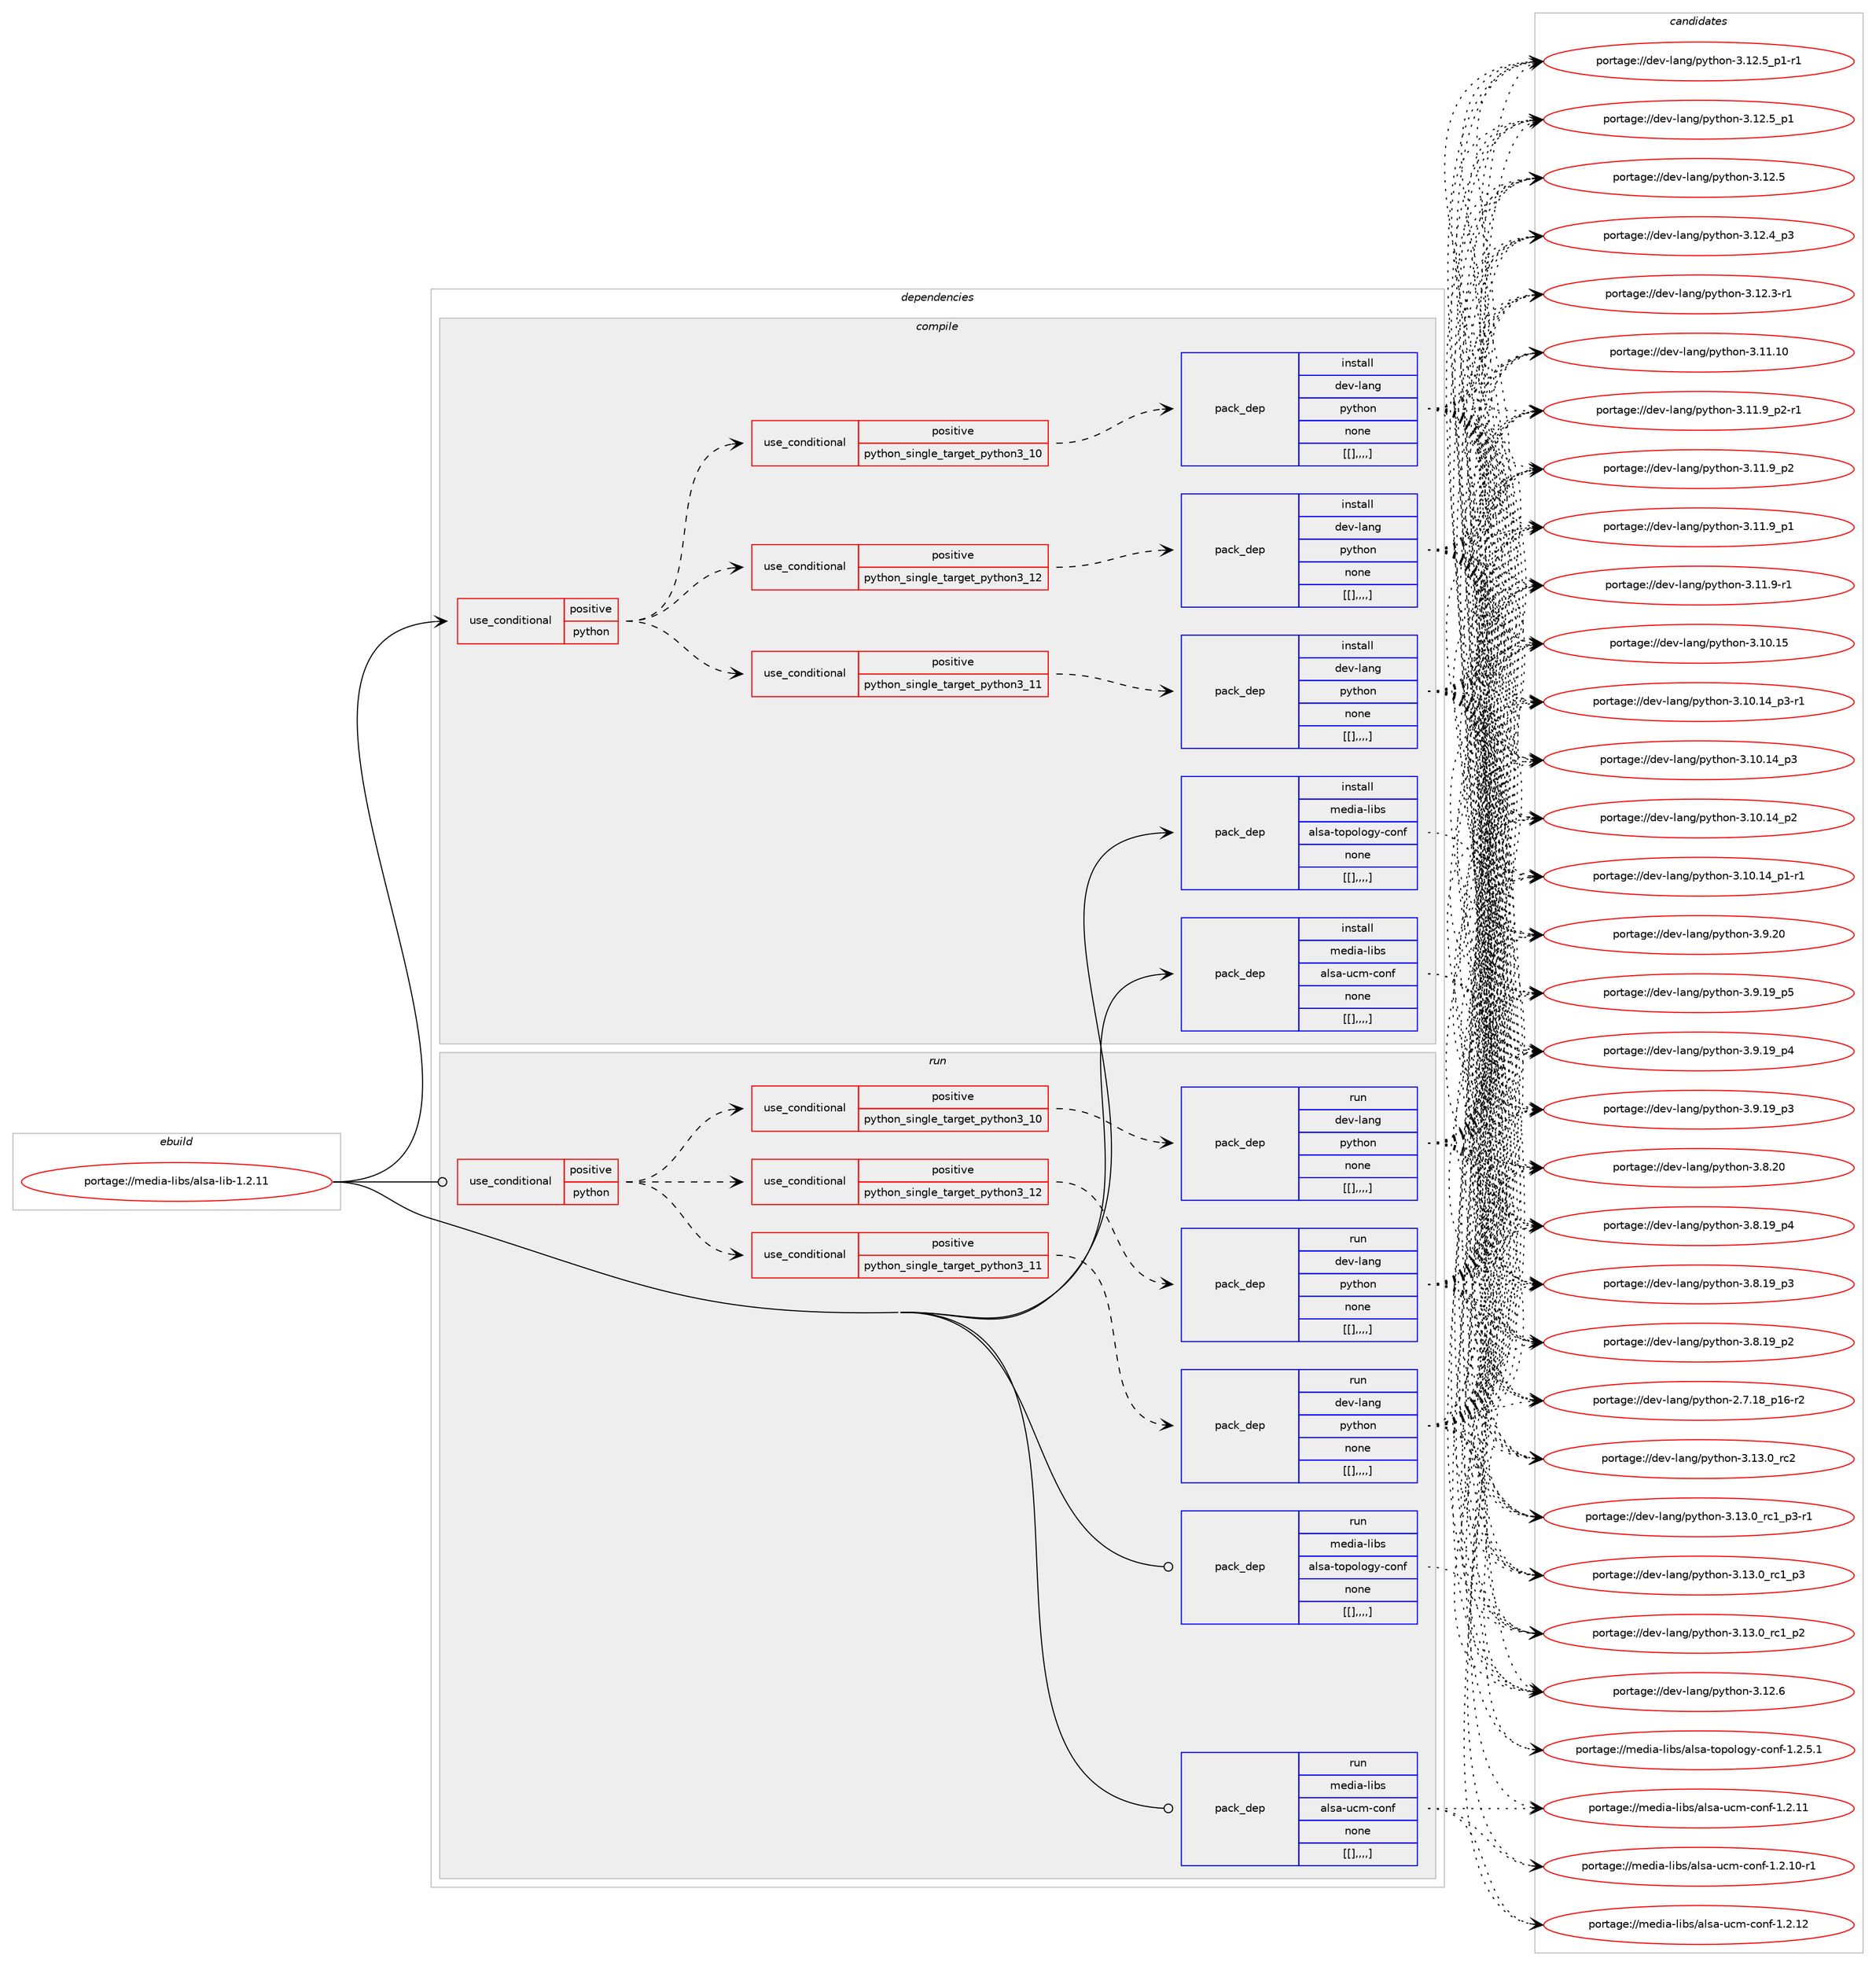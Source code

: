 digraph prolog {

# *************
# Graph options
# *************

newrank=true;
concentrate=true;
compound=true;
graph [rankdir=LR,fontname=Helvetica,fontsize=10,ranksep=1.5];#, ranksep=2.5, nodesep=0.2];
edge  [arrowhead=vee];
node  [fontname=Helvetica,fontsize=10];

# **********
# The ebuild
# **********

subgraph cluster_leftcol {
color=gray;
label=<<i>ebuild</i>>;
id [label="portage://media-libs/alsa-lib-1.2.11", color=red, width=4, href="../media-libs/alsa-lib-1.2.11.svg"];
}

# ****************
# The dependencies
# ****************

subgraph cluster_midcol {
color=gray;
label=<<i>dependencies</i>>;
subgraph cluster_compile {
fillcolor="#eeeeee";
style=filled;
label=<<i>compile</i>>;
subgraph cond77600 {
dependency311317 [label=<<TABLE BORDER="0" CELLBORDER="1" CELLSPACING="0" CELLPADDING="4"><TR><TD ROWSPAN="3" CELLPADDING="10">use_conditional</TD></TR><TR><TD>positive</TD></TR><TR><TD>python</TD></TR></TABLE>>, shape=none, color=red];
subgraph cond77601 {
dependency311318 [label=<<TABLE BORDER="0" CELLBORDER="1" CELLSPACING="0" CELLPADDING="4"><TR><TD ROWSPAN="3" CELLPADDING="10">use_conditional</TD></TR><TR><TD>positive</TD></TR><TR><TD>python_single_target_python3_10</TD></TR></TABLE>>, shape=none, color=red];
subgraph pack231194 {
dependency311319 [label=<<TABLE BORDER="0" CELLBORDER="1" CELLSPACING="0" CELLPADDING="4" WIDTH="220"><TR><TD ROWSPAN="6" CELLPADDING="30">pack_dep</TD></TR><TR><TD WIDTH="110">install</TD></TR><TR><TD>dev-lang</TD></TR><TR><TD>python</TD></TR><TR><TD>none</TD></TR><TR><TD>[[],,,,]</TD></TR></TABLE>>, shape=none, color=blue];
}
dependency311318:e -> dependency311319:w [weight=20,style="dashed",arrowhead="vee"];
}
dependency311317:e -> dependency311318:w [weight=20,style="dashed",arrowhead="vee"];
subgraph cond77602 {
dependency311320 [label=<<TABLE BORDER="0" CELLBORDER="1" CELLSPACING="0" CELLPADDING="4"><TR><TD ROWSPAN="3" CELLPADDING="10">use_conditional</TD></TR><TR><TD>positive</TD></TR><TR><TD>python_single_target_python3_11</TD></TR></TABLE>>, shape=none, color=red];
subgraph pack231195 {
dependency311321 [label=<<TABLE BORDER="0" CELLBORDER="1" CELLSPACING="0" CELLPADDING="4" WIDTH="220"><TR><TD ROWSPAN="6" CELLPADDING="30">pack_dep</TD></TR><TR><TD WIDTH="110">install</TD></TR><TR><TD>dev-lang</TD></TR><TR><TD>python</TD></TR><TR><TD>none</TD></TR><TR><TD>[[],,,,]</TD></TR></TABLE>>, shape=none, color=blue];
}
dependency311320:e -> dependency311321:w [weight=20,style="dashed",arrowhead="vee"];
}
dependency311317:e -> dependency311320:w [weight=20,style="dashed",arrowhead="vee"];
subgraph cond77603 {
dependency311322 [label=<<TABLE BORDER="0" CELLBORDER="1" CELLSPACING="0" CELLPADDING="4"><TR><TD ROWSPAN="3" CELLPADDING="10">use_conditional</TD></TR><TR><TD>positive</TD></TR><TR><TD>python_single_target_python3_12</TD></TR></TABLE>>, shape=none, color=red];
subgraph pack231196 {
dependency311323 [label=<<TABLE BORDER="0" CELLBORDER="1" CELLSPACING="0" CELLPADDING="4" WIDTH="220"><TR><TD ROWSPAN="6" CELLPADDING="30">pack_dep</TD></TR><TR><TD WIDTH="110">install</TD></TR><TR><TD>dev-lang</TD></TR><TR><TD>python</TD></TR><TR><TD>none</TD></TR><TR><TD>[[],,,,]</TD></TR></TABLE>>, shape=none, color=blue];
}
dependency311322:e -> dependency311323:w [weight=20,style="dashed",arrowhead="vee"];
}
dependency311317:e -> dependency311322:w [weight=20,style="dashed",arrowhead="vee"];
}
id:e -> dependency311317:w [weight=20,style="solid",arrowhead="vee"];
subgraph pack231197 {
dependency311324 [label=<<TABLE BORDER="0" CELLBORDER="1" CELLSPACING="0" CELLPADDING="4" WIDTH="220"><TR><TD ROWSPAN="6" CELLPADDING="30">pack_dep</TD></TR><TR><TD WIDTH="110">install</TD></TR><TR><TD>media-libs</TD></TR><TR><TD>alsa-topology-conf</TD></TR><TR><TD>none</TD></TR><TR><TD>[[],,,,]</TD></TR></TABLE>>, shape=none, color=blue];
}
id:e -> dependency311324:w [weight=20,style="solid",arrowhead="vee"];
subgraph pack231198 {
dependency311325 [label=<<TABLE BORDER="0" CELLBORDER="1" CELLSPACING="0" CELLPADDING="4" WIDTH="220"><TR><TD ROWSPAN="6" CELLPADDING="30">pack_dep</TD></TR><TR><TD WIDTH="110">install</TD></TR><TR><TD>media-libs</TD></TR><TR><TD>alsa-ucm-conf</TD></TR><TR><TD>none</TD></TR><TR><TD>[[],,,,]</TD></TR></TABLE>>, shape=none, color=blue];
}
id:e -> dependency311325:w [weight=20,style="solid",arrowhead="vee"];
}
subgraph cluster_compileandrun {
fillcolor="#eeeeee";
style=filled;
label=<<i>compile and run</i>>;
}
subgraph cluster_run {
fillcolor="#eeeeee";
style=filled;
label=<<i>run</i>>;
subgraph cond77604 {
dependency311326 [label=<<TABLE BORDER="0" CELLBORDER="1" CELLSPACING="0" CELLPADDING="4"><TR><TD ROWSPAN="3" CELLPADDING="10">use_conditional</TD></TR><TR><TD>positive</TD></TR><TR><TD>python</TD></TR></TABLE>>, shape=none, color=red];
subgraph cond77605 {
dependency311327 [label=<<TABLE BORDER="0" CELLBORDER="1" CELLSPACING="0" CELLPADDING="4"><TR><TD ROWSPAN="3" CELLPADDING="10">use_conditional</TD></TR><TR><TD>positive</TD></TR><TR><TD>python_single_target_python3_10</TD></TR></TABLE>>, shape=none, color=red];
subgraph pack231199 {
dependency311328 [label=<<TABLE BORDER="0" CELLBORDER="1" CELLSPACING="0" CELLPADDING="4" WIDTH="220"><TR><TD ROWSPAN="6" CELLPADDING="30">pack_dep</TD></TR><TR><TD WIDTH="110">run</TD></TR><TR><TD>dev-lang</TD></TR><TR><TD>python</TD></TR><TR><TD>none</TD></TR><TR><TD>[[],,,,]</TD></TR></TABLE>>, shape=none, color=blue];
}
dependency311327:e -> dependency311328:w [weight=20,style="dashed",arrowhead="vee"];
}
dependency311326:e -> dependency311327:w [weight=20,style="dashed",arrowhead="vee"];
subgraph cond77606 {
dependency311329 [label=<<TABLE BORDER="0" CELLBORDER="1" CELLSPACING="0" CELLPADDING="4"><TR><TD ROWSPAN="3" CELLPADDING="10">use_conditional</TD></TR><TR><TD>positive</TD></TR><TR><TD>python_single_target_python3_11</TD></TR></TABLE>>, shape=none, color=red];
subgraph pack231200 {
dependency311330 [label=<<TABLE BORDER="0" CELLBORDER="1" CELLSPACING="0" CELLPADDING="4" WIDTH="220"><TR><TD ROWSPAN="6" CELLPADDING="30">pack_dep</TD></TR><TR><TD WIDTH="110">run</TD></TR><TR><TD>dev-lang</TD></TR><TR><TD>python</TD></TR><TR><TD>none</TD></TR><TR><TD>[[],,,,]</TD></TR></TABLE>>, shape=none, color=blue];
}
dependency311329:e -> dependency311330:w [weight=20,style="dashed",arrowhead="vee"];
}
dependency311326:e -> dependency311329:w [weight=20,style="dashed",arrowhead="vee"];
subgraph cond77607 {
dependency311331 [label=<<TABLE BORDER="0" CELLBORDER="1" CELLSPACING="0" CELLPADDING="4"><TR><TD ROWSPAN="3" CELLPADDING="10">use_conditional</TD></TR><TR><TD>positive</TD></TR><TR><TD>python_single_target_python3_12</TD></TR></TABLE>>, shape=none, color=red];
subgraph pack231201 {
dependency311332 [label=<<TABLE BORDER="0" CELLBORDER="1" CELLSPACING="0" CELLPADDING="4" WIDTH="220"><TR><TD ROWSPAN="6" CELLPADDING="30">pack_dep</TD></TR><TR><TD WIDTH="110">run</TD></TR><TR><TD>dev-lang</TD></TR><TR><TD>python</TD></TR><TR><TD>none</TD></TR><TR><TD>[[],,,,]</TD></TR></TABLE>>, shape=none, color=blue];
}
dependency311331:e -> dependency311332:w [weight=20,style="dashed",arrowhead="vee"];
}
dependency311326:e -> dependency311331:w [weight=20,style="dashed",arrowhead="vee"];
}
id:e -> dependency311326:w [weight=20,style="solid",arrowhead="odot"];
subgraph pack231202 {
dependency311333 [label=<<TABLE BORDER="0" CELLBORDER="1" CELLSPACING="0" CELLPADDING="4" WIDTH="220"><TR><TD ROWSPAN="6" CELLPADDING="30">pack_dep</TD></TR><TR><TD WIDTH="110">run</TD></TR><TR><TD>media-libs</TD></TR><TR><TD>alsa-topology-conf</TD></TR><TR><TD>none</TD></TR><TR><TD>[[],,,,]</TD></TR></TABLE>>, shape=none, color=blue];
}
id:e -> dependency311333:w [weight=20,style="solid",arrowhead="odot"];
subgraph pack231203 {
dependency311334 [label=<<TABLE BORDER="0" CELLBORDER="1" CELLSPACING="0" CELLPADDING="4" WIDTH="220"><TR><TD ROWSPAN="6" CELLPADDING="30">pack_dep</TD></TR><TR><TD WIDTH="110">run</TD></TR><TR><TD>media-libs</TD></TR><TR><TD>alsa-ucm-conf</TD></TR><TR><TD>none</TD></TR><TR><TD>[[],,,,]</TD></TR></TABLE>>, shape=none, color=blue];
}
id:e -> dependency311334:w [weight=20,style="solid",arrowhead="odot"];
}
}

# **************
# The candidates
# **************

subgraph cluster_choices {
rank=same;
color=gray;
label=<<i>candidates</i>>;

subgraph choice231194 {
color=black;
nodesep=1;
choice10010111845108971101034711212111610411111045514649514648951149950 [label="portage://dev-lang/python-3.13.0_rc2", color=red, width=4,href="../dev-lang/python-3.13.0_rc2.svg"];
choice1001011184510897110103471121211161041111104551464951464895114994995112514511449 [label="portage://dev-lang/python-3.13.0_rc1_p3-r1", color=red, width=4,href="../dev-lang/python-3.13.0_rc1_p3-r1.svg"];
choice100101118451089711010347112121116104111110455146495146489511499499511251 [label="portage://dev-lang/python-3.13.0_rc1_p3", color=red, width=4,href="../dev-lang/python-3.13.0_rc1_p3.svg"];
choice100101118451089711010347112121116104111110455146495146489511499499511250 [label="portage://dev-lang/python-3.13.0_rc1_p2", color=red, width=4,href="../dev-lang/python-3.13.0_rc1_p2.svg"];
choice10010111845108971101034711212111610411111045514649504654 [label="portage://dev-lang/python-3.12.6", color=red, width=4,href="../dev-lang/python-3.12.6.svg"];
choice1001011184510897110103471121211161041111104551464950465395112494511449 [label="portage://dev-lang/python-3.12.5_p1-r1", color=red, width=4,href="../dev-lang/python-3.12.5_p1-r1.svg"];
choice100101118451089711010347112121116104111110455146495046539511249 [label="portage://dev-lang/python-3.12.5_p1", color=red, width=4,href="../dev-lang/python-3.12.5_p1.svg"];
choice10010111845108971101034711212111610411111045514649504653 [label="portage://dev-lang/python-3.12.5", color=red, width=4,href="../dev-lang/python-3.12.5.svg"];
choice100101118451089711010347112121116104111110455146495046529511251 [label="portage://dev-lang/python-3.12.4_p3", color=red, width=4,href="../dev-lang/python-3.12.4_p3.svg"];
choice100101118451089711010347112121116104111110455146495046514511449 [label="portage://dev-lang/python-3.12.3-r1", color=red, width=4,href="../dev-lang/python-3.12.3-r1.svg"];
choice1001011184510897110103471121211161041111104551464949464948 [label="portage://dev-lang/python-3.11.10", color=red, width=4,href="../dev-lang/python-3.11.10.svg"];
choice1001011184510897110103471121211161041111104551464949465795112504511449 [label="portage://dev-lang/python-3.11.9_p2-r1", color=red, width=4,href="../dev-lang/python-3.11.9_p2-r1.svg"];
choice100101118451089711010347112121116104111110455146494946579511250 [label="portage://dev-lang/python-3.11.9_p2", color=red, width=4,href="../dev-lang/python-3.11.9_p2.svg"];
choice100101118451089711010347112121116104111110455146494946579511249 [label="portage://dev-lang/python-3.11.9_p1", color=red, width=4,href="../dev-lang/python-3.11.9_p1.svg"];
choice100101118451089711010347112121116104111110455146494946574511449 [label="portage://dev-lang/python-3.11.9-r1", color=red, width=4,href="../dev-lang/python-3.11.9-r1.svg"];
choice1001011184510897110103471121211161041111104551464948464953 [label="portage://dev-lang/python-3.10.15", color=red, width=4,href="../dev-lang/python-3.10.15.svg"];
choice100101118451089711010347112121116104111110455146494846495295112514511449 [label="portage://dev-lang/python-3.10.14_p3-r1", color=red, width=4,href="../dev-lang/python-3.10.14_p3-r1.svg"];
choice10010111845108971101034711212111610411111045514649484649529511251 [label="portage://dev-lang/python-3.10.14_p3", color=red, width=4,href="../dev-lang/python-3.10.14_p3.svg"];
choice10010111845108971101034711212111610411111045514649484649529511250 [label="portage://dev-lang/python-3.10.14_p2", color=red, width=4,href="../dev-lang/python-3.10.14_p2.svg"];
choice100101118451089711010347112121116104111110455146494846495295112494511449 [label="portage://dev-lang/python-3.10.14_p1-r1", color=red, width=4,href="../dev-lang/python-3.10.14_p1-r1.svg"];
choice10010111845108971101034711212111610411111045514657465048 [label="portage://dev-lang/python-3.9.20", color=red, width=4,href="../dev-lang/python-3.9.20.svg"];
choice100101118451089711010347112121116104111110455146574649579511253 [label="portage://dev-lang/python-3.9.19_p5", color=red, width=4,href="../dev-lang/python-3.9.19_p5.svg"];
choice100101118451089711010347112121116104111110455146574649579511252 [label="portage://dev-lang/python-3.9.19_p4", color=red, width=4,href="../dev-lang/python-3.9.19_p4.svg"];
choice100101118451089711010347112121116104111110455146574649579511251 [label="portage://dev-lang/python-3.9.19_p3", color=red, width=4,href="../dev-lang/python-3.9.19_p3.svg"];
choice10010111845108971101034711212111610411111045514656465048 [label="portage://dev-lang/python-3.8.20", color=red, width=4,href="../dev-lang/python-3.8.20.svg"];
choice100101118451089711010347112121116104111110455146564649579511252 [label="portage://dev-lang/python-3.8.19_p4", color=red, width=4,href="../dev-lang/python-3.8.19_p4.svg"];
choice100101118451089711010347112121116104111110455146564649579511251 [label="portage://dev-lang/python-3.8.19_p3", color=red, width=4,href="../dev-lang/python-3.8.19_p3.svg"];
choice100101118451089711010347112121116104111110455146564649579511250 [label="portage://dev-lang/python-3.8.19_p2", color=red, width=4,href="../dev-lang/python-3.8.19_p2.svg"];
choice100101118451089711010347112121116104111110455046554649569511249544511450 [label="portage://dev-lang/python-2.7.18_p16-r2", color=red, width=4,href="../dev-lang/python-2.7.18_p16-r2.svg"];
dependency311319:e -> choice10010111845108971101034711212111610411111045514649514648951149950:w [style=dotted,weight="100"];
dependency311319:e -> choice1001011184510897110103471121211161041111104551464951464895114994995112514511449:w [style=dotted,weight="100"];
dependency311319:e -> choice100101118451089711010347112121116104111110455146495146489511499499511251:w [style=dotted,weight="100"];
dependency311319:e -> choice100101118451089711010347112121116104111110455146495146489511499499511250:w [style=dotted,weight="100"];
dependency311319:e -> choice10010111845108971101034711212111610411111045514649504654:w [style=dotted,weight="100"];
dependency311319:e -> choice1001011184510897110103471121211161041111104551464950465395112494511449:w [style=dotted,weight="100"];
dependency311319:e -> choice100101118451089711010347112121116104111110455146495046539511249:w [style=dotted,weight="100"];
dependency311319:e -> choice10010111845108971101034711212111610411111045514649504653:w [style=dotted,weight="100"];
dependency311319:e -> choice100101118451089711010347112121116104111110455146495046529511251:w [style=dotted,weight="100"];
dependency311319:e -> choice100101118451089711010347112121116104111110455146495046514511449:w [style=dotted,weight="100"];
dependency311319:e -> choice1001011184510897110103471121211161041111104551464949464948:w [style=dotted,weight="100"];
dependency311319:e -> choice1001011184510897110103471121211161041111104551464949465795112504511449:w [style=dotted,weight="100"];
dependency311319:e -> choice100101118451089711010347112121116104111110455146494946579511250:w [style=dotted,weight="100"];
dependency311319:e -> choice100101118451089711010347112121116104111110455146494946579511249:w [style=dotted,weight="100"];
dependency311319:e -> choice100101118451089711010347112121116104111110455146494946574511449:w [style=dotted,weight="100"];
dependency311319:e -> choice1001011184510897110103471121211161041111104551464948464953:w [style=dotted,weight="100"];
dependency311319:e -> choice100101118451089711010347112121116104111110455146494846495295112514511449:w [style=dotted,weight="100"];
dependency311319:e -> choice10010111845108971101034711212111610411111045514649484649529511251:w [style=dotted,weight="100"];
dependency311319:e -> choice10010111845108971101034711212111610411111045514649484649529511250:w [style=dotted,weight="100"];
dependency311319:e -> choice100101118451089711010347112121116104111110455146494846495295112494511449:w [style=dotted,weight="100"];
dependency311319:e -> choice10010111845108971101034711212111610411111045514657465048:w [style=dotted,weight="100"];
dependency311319:e -> choice100101118451089711010347112121116104111110455146574649579511253:w [style=dotted,weight="100"];
dependency311319:e -> choice100101118451089711010347112121116104111110455146574649579511252:w [style=dotted,weight="100"];
dependency311319:e -> choice100101118451089711010347112121116104111110455146574649579511251:w [style=dotted,weight="100"];
dependency311319:e -> choice10010111845108971101034711212111610411111045514656465048:w [style=dotted,weight="100"];
dependency311319:e -> choice100101118451089711010347112121116104111110455146564649579511252:w [style=dotted,weight="100"];
dependency311319:e -> choice100101118451089711010347112121116104111110455146564649579511251:w [style=dotted,weight="100"];
dependency311319:e -> choice100101118451089711010347112121116104111110455146564649579511250:w [style=dotted,weight="100"];
dependency311319:e -> choice100101118451089711010347112121116104111110455046554649569511249544511450:w [style=dotted,weight="100"];
}
subgraph choice231195 {
color=black;
nodesep=1;
choice10010111845108971101034711212111610411111045514649514648951149950 [label="portage://dev-lang/python-3.13.0_rc2", color=red, width=4,href="../dev-lang/python-3.13.0_rc2.svg"];
choice1001011184510897110103471121211161041111104551464951464895114994995112514511449 [label="portage://dev-lang/python-3.13.0_rc1_p3-r1", color=red, width=4,href="../dev-lang/python-3.13.0_rc1_p3-r1.svg"];
choice100101118451089711010347112121116104111110455146495146489511499499511251 [label="portage://dev-lang/python-3.13.0_rc1_p3", color=red, width=4,href="../dev-lang/python-3.13.0_rc1_p3.svg"];
choice100101118451089711010347112121116104111110455146495146489511499499511250 [label="portage://dev-lang/python-3.13.0_rc1_p2", color=red, width=4,href="../dev-lang/python-3.13.0_rc1_p2.svg"];
choice10010111845108971101034711212111610411111045514649504654 [label="portage://dev-lang/python-3.12.6", color=red, width=4,href="../dev-lang/python-3.12.6.svg"];
choice1001011184510897110103471121211161041111104551464950465395112494511449 [label="portage://dev-lang/python-3.12.5_p1-r1", color=red, width=4,href="../dev-lang/python-3.12.5_p1-r1.svg"];
choice100101118451089711010347112121116104111110455146495046539511249 [label="portage://dev-lang/python-3.12.5_p1", color=red, width=4,href="../dev-lang/python-3.12.5_p1.svg"];
choice10010111845108971101034711212111610411111045514649504653 [label="portage://dev-lang/python-3.12.5", color=red, width=4,href="../dev-lang/python-3.12.5.svg"];
choice100101118451089711010347112121116104111110455146495046529511251 [label="portage://dev-lang/python-3.12.4_p3", color=red, width=4,href="../dev-lang/python-3.12.4_p3.svg"];
choice100101118451089711010347112121116104111110455146495046514511449 [label="portage://dev-lang/python-3.12.3-r1", color=red, width=4,href="../dev-lang/python-3.12.3-r1.svg"];
choice1001011184510897110103471121211161041111104551464949464948 [label="portage://dev-lang/python-3.11.10", color=red, width=4,href="../dev-lang/python-3.11.10.svg"];
choice1001011184510897110103471121211161041111104551464949465795112504511449 [label="portage://dev-lang/python-3.11.9_p2-r1", color=red, width=4,href="../dev-lang/python-3.11.9_p2-r1.svg"];
choice100101118451089711010347112121116104111110455146494946579511250 [label="portage://dev-lang/python-3.11.9_p2", color=red, width=4,href="../dev-lang/python-3.11.9_p2.svg"];
choice100101118451089711010347112121116104111110455146494946579511249 [label="portage://dev-lang/python-3.11.9_p1", color=red, width=4,href="../dev-lang/python-3.11.9_p1.svg"];
choice100101118451089711010347112121116104111110455146494946574511449 [label="portage://dev-lang/python-3.11.9-r1", color=red, width=4,href="../dev-lang/python-3.11.9-r1.svg"];
choice1001011184510897110103471121211161041111104551464948464953 [label="portage://dev-lang/python-3.10.15", color=red, width=4,href="../dev-lang/python-3.10.15.svg"];
choice100101118451089711010347112121116104111110455146494846495295112514511449 [label="portage://dev-lang/python-3.10.14_p3-r1", color=red, width=4,href="../dev-lang/python-3.10.14_p3-r1.svg"];
choice10010111845108971101034711212111610411111045514649484649529511251 [label="portage://dev-lang/python-3.10.14_p3", color=red, width=4,href="../dev-lang/python-3.10.14_p3.svg"];
choice10010111845108971101034711212111610411111045514649484649529511250 [label="portage://dev-lang/python-3.10.14_p2", color=red, width=4,href="../dev-lang/python-3.10.14_p2.svg"];
choice100101118451089711010347112121116104111110455146494846495295112494511449 [label="portage://dev-lang/python-3.10.14_p1-r1", color=red, width=4,href="../dev-lang/python-3.10.14_p1-r1.svg"];
choice10010111845108971101034711212111610411111045514657465048 [label="portage://dev-lang/python-3.9.20", color=red, width=4,href="../dev-lang/python-3.9.20.svg"];
choice100101118451089711010347112121116104111110455146574649579511253 [label="portage://dev-lang/python-3.9.19_p5", color=red, width=4,href="../dev-lang/python-3.9.19_p5.svg"];
choice100101118451089711010347112121116104111110455146574649579511252 [label="portage://dev-lang/python-3.9.19_p4", color=red, width=4,href="../dev-lang/python-3.9.19_p4.svg"];
choice100101118451089711010347112121116104111110455146574649579511251 [label="portage://dev-lang/python-3.9.19_p3", color=red, width=4,href="../dev-lang/python-3.9.19_p3.svg"];
choice10010111845108971101034711212111610411111045514656465048 [label="portage://dev-lang/python-3.8.20", color=red, width=4,href="../dev-lang/python-3.8.20.svg"];
choice100101118451089711010347112121116104111110455146564649579511252 [label="portage://dev-lang/python-3.8.19_p4", color=red, width=4,href="../dev-lang/python-3.8.19_p4.svg"];
choice100101118451089711010347112121116104111110455146564649579511251 [label="portage://dev-lang/python-3.8.19_p3", color=red, width=4,href="../dev-lang/python-3.8.19_p3.svg"];
choice100101118451089711010347112121116104111110455146564649579511250 [label="portage://dev-lang/python-3.8.19_p2", color=red, width=4,href="../dev-lang/python-3.8.19_p2.svg"];
choice100101118451089711010347112121116104111110455046554649569511249544511450 [label="portage://dev-lang/python-2.7.18_p16-r2", color=red, width=4,href="../dev-lang/python-2.7.18_p16-r2.svg"];
dependency311321:e -> choice10010111845108971101034711212111610411111045514649514648951149950:w [style=dotted,weight="100"];
dependency311321:e -> choice1001011184510897110103471121211161041111104551464951464895114994995112514511449:w [style=dotted,weight="100"];
dependency311321:e -> choice100101118451089711010347112121116104111110455146495146489511499499511251:w [style=dotted,weight="100"];
dependency311321:e -> choice100101118451089711010347112121116104111110455146495146489511499499511250:w [style=dotted,weight="100"];
dependency311321:e -> choice10010111845108971101034711212111610411111045514649504654:w [style=dotted,weight="100"];
dependency311321:e -> choice1001011184510897110103471121211161041111104551464950465395112494511449:w [style=dotted,weight="100"];
dependency311321:e -> choice100101118451089711010347112121116104111110455146495046539511249:w [style=dotted,weight="100"];
dependency311321:e -> choice10010111845108971101034711212111610411111045514649504653:w [style=dotted,weight="100"];
dependency311321:e -> choice100101118451089711010347112121116104111110455146495046529511251:w [style=dotted,weight="100"];
dependency311321:e -> choice100101118451089711010347112121116104111110455146495046514511449:w [style=dotted,weight="100"];
dependency311321:e -> choice1001011184510897110103471121211161041111104551464949464948:w [style=dotted,weight="100"];
dependency311321:e -> choice1001011184510897110103471121211161041111104551464949465795112504511449:w [style=dotted,weight="100"];
dependency311321:e -> choice100101118451089711010347112121116104111110455146494946579511250:w [style=dotted,weight="100"];
dependency311321:e -> choice100101118451089711010347112121116104111110455146494946579511249:w [style=dotted,weight="100"];
dependency311321:e -> choice100101118451089711010347112121116104111110455146494946574511449:w [style=dotted,weight="100"];
dependency311321:e -> choice1001011184510897110103471121211161041111104551464948464953:w [style=dotted,weight="100"];
dependency311321:e -> choice100101118451089711010347112121116104111110455146494846495295112514511449:w [style=dotted,weight="100"];
dependency311321:e -> choice10010111845108971101034711212111610411111045514649484649529511251:w [style=dotted,weight="100"];
dependency311321:e -> choice10010111845108971101034711212111610411111045514649484649529511250:w [style=dotted,weight="100"];
dependency311321:e -> choice100101118451089711010347112121116104111110455146494846495295112494511449:w [style=dotted,weight="100"];
dependency311321:e -> choice10010111845108971101034711212111610411111045514657465048:w [style=dotted,weight="100"];
dependency311321:e -> choice100101118451089711010347112121116104111110455146574649579511253:w [style=dotted,weight="100"];
dependency311321:e -> choice100101118451089711010347112121116104111110455146574649579511252:w [style=dotted,weight="100"];
dependency311321:e -> choice100101118451089711010347112121116104111110455146574649579511251:w [style=dotted,weight="100"];
dependency311321:e -> choice10010111845108971101034711212111610411111045514656465048:w [style=dotted,weight="100"];
dependency311321:e -> choice100101118451089711010347112121116104111110455146564649579511252:w [style=dotted,weight="100"];
dependency311321:e -> choice100101118451089711010347112121116104111110455146564649579511251:w [style=dotted,weight="100"];
dependency311321:e -> choice100101118451089711010347112121116104111110455146564649579511250:w [style=dotted,weight="100"];
dependency311321:e -> choice100101118451089711010347112121116104111110455046554649569511249544511450:w [style=dotted,weight="100"];
}
subgraph choice231196 {
color=black;
nodesep=1;
choice10010111845108971101034711212111610411111045514649514648951149950 [label="portage://dev-lang/python-3.13.0_rc2", color=red, width=4,href="../dev-lang/python-3.13.0_rc2.svg"];
choice1001011184510897110103471121211161041111104551464951464895114994995112514511449 [label="portage://dev-lang/python-3.13.0_rc1_p3-r1", color=red, width=4,href="../dev-lang/python-3.13.0_rc1_p3-r1.svg"];
choice100101118451089711010347112121116104111110455146495146489511499499511251 [label="portage://dev-lang/python-3.13.0_rc1_p3", color=red, width=4,href="../dev-lang/python-3.13.0_rc1_p3.svg"];
choice100101118451089711010347112121116104111110455146495146489511499499511250 [label="portage://dev-lang/python-3.13.0_rc1_p2", color=red, width=4,href="../dev-lang/python-3.13.0_rc1_p2.svg"];
choice10010111845108971101034711212111610411111045514649504654 [label="portage://dev-lang/python-3.12.6", color=red, width=4,href="../dev-lang/python-3.12.6.svg"];
choice1001011184510897110103471121211161041111104551464950465395112494511449 [label="portage://dev-lang/python-3.12.5_p1-r1", color=red, width=4,href="../dev-lang/python-3.12.5_p1-r1.svg"];
choice100101118451089711010347112121116104111110455146495046539511249 [label="portage://dev-lang/python-3.12.5_p1", color=red, width=4,href="../dev-lang/python-3.12.5_p1.svg"];
choice10010111845108971101034711212111610411111045514649504653 [label="portage://dev-lang/python-3.12.5", color=red, width=4,href="../dev-lang/python-3.12.5.svg"];
choice100101118451089711010347112121116104111110455146495046529511251 [label="portage://dev-lang/python-3.12.4_p3", color=red, width=4,href="../dev-lang/python-3.12.4_p3.svg"];
choice100101118451089711010347112121116104111110455146495046514511449 [label="portage://dev-lang/python-3.12.3-r1", color=red, width=4,href="../dev-lang/python-3.12.3-r1.svg"];
choice1001011184510897110103471121211161041111104551464949464948 [label="portage://dev-lang/python-3.11.10", color=red, width=4,href="../dev-lang/python-3.11.10.svg"];
choice1001011184510897110103471121211161041111104551464949465795112504511449 [label="portage://dev-lang/python-3.11.9_p2-r1", color=red, width=4,href="../dev-lang/python-3.11.9_p2-r1.svg"];
choice100101118451089711010347112121116104111110455146494946579511250 [label="portage://dev-lang/python-3.11.9_p2", color=red, width=4,href="../dev-lang/python-3.11.9_p2.svg"];
choice100101118451089711010347112121116104111110455146494946579511249 [label="portage://dev-lang/python-3.11.9_p1", color=red, width=4,href="../dev-lang/python-3.11.9_p1.svg"];
choice100101118451089711010347112121116104111110455146494946574511449 [label="portage://dev-lang/python-3.11.9-r1", color=red, width=4,href="../dev-lang/python-3.11.9-r1.svg"];
choice1001011184510897110103471121211161041111104551464948464953 [label="portage://dev-lang/python-3.10.15", color=red, width=4,href="../dev-lang/python-3.10.15.svg"];
choice100101118451089711010347112121116104111110455146494846495295112514511449 [label="portage://dev-lang/python-3.10.14_p3-r1", color=red, width=4,href="../dev-lang/python-3.10.14_p3-r1.svg"];
choice10010111845108971101034711212111610411111045514649484649529511251 [label="portage://dev-lang/python-3.10.14_p3", color=red, width=4,href="../dev-lang/python-3.10.14_p3.svg"];
choice10010111845108971101034711212111610411111045514649484649529511250 [label="portage://dev-lang/python-3.10.14_p2", color=red, width=4,href="../dev-lang/python-3.10.14_p2.svg"];
choice100101118451089711010347112121116104111110455146494846495295112494511449 [label="portage://dev-lang/python-3.10.14_p1-r1", color=red, width=4,href="../dev-lang/python-3.10.14_p1-r1.svg"];
choice10010111845108971101034711212111610411111045514657465048 [label="portage://dev-lang/python-3.9.20", color=red, width=4,href="../dev-lang/python-3.9.20.svg"];
choice100101118451089711010347112121116104111110455146574649579511253 [label="portage://dev-lang/python-3.9.19_p5", color=red, width=4,href="../dev-lang/python-3.9.19_p5.svg"];
choice100101118451089711010347112121116104111110455146574649579511252 [label="portage://dev-lang/python-3.9.19_p4", color=red, width=4,href="../dev-lang/python-3.9.19_p4.svg"];
choice100101118451089711010347112121116104111110455146574649579511251 [label="portage://dev-lang/python-3.9.19_p3", color=red, width=4,href="../dev-lang/python-3.9.19_p3.svg"];
choice10010111845108971101034711212111610411111045514656465048 [label="portage://dev-lang/python-3.8.20", color=red, width=4,href="../dev-lang/python-3.8.20.svg"];
choice100101118451089711010347112121116104111110455146564649579511252 [label="portage://dev-lang/python-3.8.19_p4", color=red, width=4,href="../dev-lang/python-3.8.19_p4.svg"];
choice100101118451089711010347112121116104111110455146564649579511251 [label="portage://dev-lang/python-3.8.19_p3", color=red, width=4,href="../dev-lang/python-3.8.19_p3.svg"];
choice100101118451089711010347112121116104111110455146564649579511250 [label="portage://dev-lang/python-3.8.19_p2", color=red, width=4,href="../dev-lang/python-3.8.19_p2.svg"];
choice100101118451089711010347112121116104111110455046554649569511249544511450 [label="portage://dev-lang/python-2.7.18_p16-r2", color=red, width=4,href="../dev-lang/python-2.7.18_p16-r2.svg"];
dependency311323:e -> choice10010111845108971101034711212111610411111045514649514648951149950:w [style=dotted,weight="100"];
dependency311323:e -> choice1001011184510897110103471121211161041111104551464951464895114994995112514511449:w [style=dotted,weight="100"];
dependency311323:e -> choice100101118451089711010347112121116104111110455146495146489511499499511251:w [style=dotted,weight="100"];
dependency311323:e -> choice100101118451089711010347112121116104111110455146495146489511499499511250:w [style=dotted,weight="100"];
dependency311323:e -> choice10010111845108971101034711212111610411111045514649504654:w [style=dotted,weight="100"];
dependency311323:e -> choice1001011184510897110103471121211161041111104551464950465395112494511449:w [style=dotted,weight="100"];
dependency311323:e -> choice100101118451089711010347112121116104111110455146495046539511249:w [style=dotted,weight="100"];
dependency311323:e -> choice10010111845108971101034711212111610411111045514649504653:w [style=dotted,weight="100"];
dependency311323:e -> choice100101118451089711010347112121116104111110455146495046529511251:w [style=dotted,weight="100"];
dependency311323:e -> choice100101118451089711010347112121116104111110455146495046514511449:w [style=dotted,weight="100"];
dependency311323:e -> choice1001011184510897110103471121211161041111104551464949464948:w [style=dotted,weight="100"];
dependency311323:e -> choice1001011184510897110103471121211161041111104551464949465795112504511449:w [style=dotted,weight="100"];
dependency311323:e -> choice100101118451089711010347112121116104111110455146494946579511250:w [style=dotted,weight="100"];
dependency311323:e -> choice100101118451089711010347112121116104111110455146494946579511249:w [style=dotted,weight="100"];
dependency311323:e -> choice100101118451089711010347112121116104111110455146494946574511449:w [style=dotted,weight="100"];
dependency311323:e -> choice1001011184510897110103471121211161041111104551464948464953:w [style=dotted,weight="100"];
dependency311323:e -> choice100101118451089711010347112121116104111110455146494846495295112514511449:w [style=dotted,weight="100"];
dependency311323:e -> choice10010111845108971101034711212111610411111045514649484649529511251:w [style=dotted,weight="100"];
dependency311323:e -> choice10010111845108971101034711212111610411111045514649484649529511250:w [style=dotted,weight="100"];
dependency311323:e -> choice100101118451089711010347112121116104111110455146494846495295112494511449:w [style=dotted,weight="100"];
dependency311323:e -> choice10010111845108971101034711212111610411111045514657465048:w [style=dotted,weight="100"];
dependency311323:e -> choice100101118451089711010347112121116104111110455146574649579511253:w [style=dotted,weight="100"];
dependency311323:e -> choice100101118451089711010347112121116104111110455146574649579511252:w [style=dotted,weight="100"];
dependency311323:e -> choice100101118451089711010347112121116104111110455146574649579511251:w [style=dotted,weight="100"];
dependency311323:e -> choice10010111845108971101034711212111610411111045514656465048:w [style=dotted,weight="100"];
dependency311323:e -> choice100101118451089711010347112121116104111110455146564649579511252:w [style=dotted,weight="100"];
dependency311323:e -> choice100101118451089711010347112121116104111110455146564649579511251:w [style=dotted,weight="100"];
dependency311323:e -> choice100101118451089711010347112121116104111110455146564649579511250:w [style=dotted,weight="100"];
dependency311323:e -> choice100101118451089711010347112121116104111110455046554649569511249544511450:w [style=dotted,weight="100"];
}
subgraph choice231197 {
color=black;
nodesep=1;
choice1091011001059745108105981154797108115974511611111211110811110312145991111101024549465046534649 [label="portage://media-libs/alsa-topology-conf-1.2.5.1", color=red, width=4,href="../media-libs/alsa-topology-conf-1.2.5.1.svg"];
dependency311324:e -> choice1091011001059745108105981154797108115974511611111211110811110312145991111101024549465046534649:w [style=dotted,weight="100"];
}
subgraph choice231198 {
color=black;
nodesep=1;
choice1091011001059745108105981154797108115974511799109459911111010245494650464950 [label="portage://media-libs/alsa-ucm-conf-1.2.12", color=red, width=4,href="../media-libs/alsa-ucm-conf-1.2.12.svg"];
choice1091011001059745108105981154797108115974511799109459911111010245494650464949 [label="portage://media-libs/alsa-ucm-conf-1.2.11", color=red, width=4,href="../media-libs/alsa-ucm-conf-1.2.11.svg"];
choice10910110010597451081059811547971081159745117991094599111110102454946504649484511449 [label="portage://media-libs/alsa-ucm-conf-1.2.10-r1", color=red, width=4,href="../media-libs/alsa-ucm-conf-1.2.10-r1.svg"];
dependency311325:e -> choice1091011001059745108105981154797108115974511799109459911111010245494650464950:w [style=dotted,weight="100"];
dependency311325:e -> choice1091011001059745108105981154797108115974511799109459911111010245494650464949:w [style=dotted,weight="100"];
dependency311325:e -> choice10910110010597451081059811547971081159745117991094599111110102454946504649484511449:w [style=dotted,weight="100"];
}
subgraph choice231199 {
color=black;
nodesep=1;
choice10010111845108971101034711212111610411111045514649514648951149950 [label="portage://dev-lang/python-3.13.0_rc2", color=red, width=4,href="../dev-lang/python-3.13.0_rc2.svg"];
choice1001011184510897110103471121211161041111104551464951464895114994995112514511449 [label="portage://dev-lang/python-3.13.0_rc1_p3-r1", color=red, width=4,href="../dev-lang/python-3.13.0_rc1_p3-r1.svg"];
choice100101118451089711010347112121116104111110455146495146489511499499511251 [label="portage://dev-lang/python-3.13.0_rc1_p3", color=red, width=4,href="../dev-lang/python-3.13.0_rc1_p3.svg"];
choice100101118451089711010347112121116104111110455146495146489511499499511250 [label="portage://dev-lang/python-3.13.0_rc1_p2", color=red, width=4,href="../dev-lang/python-3.13.0_rc1_p2.svg"];
choice10010111845108971101034711212111610411111045514649504654 [label="portage://dev-lang/python-3.12.6", color=red, width=4,href="../dev-lang/python-3.12.6.svg"];
choice1001011184510897110103471121211161041111104551464950465395112494511449 [label="portage://dev-lang/python-3.12.5_p1-r1", color=red, width=4,href="../dev-lang/python-3.12.5_p1-r1.svg"];
choice100101118451089711010347112121116104111110455146495046539511249 [label="portage://dev-lang/python-3.12.5_p1", color=red, width=4,href="../dev-lang/python-3.12.5_p1.svg"];
choice10010111845108971101034711212111610411111045514649504653 [label="portage://dev-lang/python-3.12.5", color=red, width=4,href="../dev-lang/python-3.12.5.svg"];
choice100101118451089711010347112121116104111110455146495046529511251 [label="portage://dev-lang/python-3.12.4_p3", color=red, width=4,href="../dev-lang/python-3.12.4_p3.svg"];
choice100101118451089711010347112121116104111110455146495046514511449 [label="portage://dev-lang/python-3.12.3-r1", color=red, width=4,href="../dev-lang/python-3.12.3-r1.svg"];
choice1001011184510897110103471121211161041111104551464949464948 [label="portage://dev-lang/python-3.11.10", color=red, width=4,href="../dev-lang/python-3.11.10.svg"];
choice1001011184510897110103471121211161041111104551464949465795112504511449 [label="portage://dev-lang/python-3.11.9_p2-r1", color=red, width=4,href="../dev-lang/python-3.11.9_p2-r1.svg"];
choice100101118451089711010347112121116104111110455146494946579511250 [label="portage://dev-lang/python-3.11.9_p2", color=red, width=4,href="../dev-lang/python-3.11.9_p2.svg"];
choice100101118451089711010347112121116104111110455146494946579511249 [label="portage://dev-lang/python-3.11.9_p1", color=red, width=4,href="../dev-lang/python-3.11.9_p1.svg"];
choice100101118451089711010347112121116104111110455146494946574511449 [label="portage://dev-lang/python-3.11.9-r1", color=red, width=4,href="../dev-lang/python-3.11.9-r1.svg"];
choice1001011184510897110103471121211161041111104551464948464953 [label="portage://dev-lang/python-3.10.15", color=red, width=4,href="../dev-lang/python-3.10.15.svg"];
choice100101118451089711010347112121116104111110455146494846495295112514511449 [label="portage://dev-lang/python-3.10.14_p3-r1", color=red, width=4,href="../dev-lang/python-3.10.14_p3-r1.svg"];
choice10010111845108971101034711212111610411111045514649484649529511251 [label="portage://dev-lang/python-3.10.14_p3", color=red, width=4,href="../dev-lang/python-3.10.14_p3.svg"];
choice10010111845108971101034711212111610411111045514649484649529511250 [label="portage://dev-lang/python-3.10.14_p2", color=red, width=4,href="../dev-lang/python-3.10.14_p2.svg"];
choice100101118451089711010347112121116104111110455146494846495295112494511449 [label="portage://dev-lang/python-3.10.14_p1-r1", color=red, width=4,href="../dev-lang/python-3.10.14_p1-r1.svg"];
choice10010111845108971101034711212111610411111045514657465048 [label="portage://dev-lang/python-3.9.20", color=red, width=4,href="../dev-lang/python-3.9.20.svg"];
choice100101118451089711010347112121116104111110455146574649579511253 [label="portage://dev-lang/python-3.9.19_p5", color=red, width=4,href="../dev-lang/python-3.9.19_p5.svg"];
choice100101118451089711010347112121116104111110455146574649579511252 [label="portage://dev-lang/python-3.9.19_p4", color=red, width=4,href="../dev-lang/python-3.9.19_p4.svg"];
choice100101118451089711010347112121116104111110455146574649579511251 [label="portage://dev-lang/python-3.9.19_p3", color=red, width=4,href="../dev-lang/python-3.9.19_p3.svg"];
choice10010111845108971101034711212111610411111045514656465048 [label="portage://dev-lang/python-3.8.20", color=red, width=4,href="../dev-lang/python-3.8.20.svg"];
choice100101118451089711010347112121116104111110455146564649579511252 [label="portage://dev-lang/python-3.8.19_p4", color=red, width=4,href="../dev-lang/python-3.8.19_p4.svg"];
choice100101118451089711010347112121116104111110455146564649579511251 [label="portage://dev-lang/python-3.8.19_p3", color=red, width=4,href="../dev-lang/python-3.8.19_p3.svg"];
choice100101118451089711010347112121116104111110455146564649579511250 [label="portage://dev-lang/python-3.8.19_p2", color=red, width=4,href="../dev-lang/python-3.8.19_p2.svg"];
choice100101118451089711010347112121116104111110455046554649569511249544511450 [label="portage://dev-lang/python-2.7.18_p16-r2", color=red, width=4,href="../dev-lang/python-2.7.18_p16-r2.svg"];
dependency311328:e -> choice10010111845108971101034711212111610411111045514649514648951149950:w [style=dotted,weight="100"];
dependency311328:e -> choice1001011184510897110103471121211161041111104551464951464895114994995112514511449:w [style=dotted,weight="100"];
dependency311328:e -> choice100101118451089711010347112121116104111110455146495146489511499499511251:w [style=dotted,weight="100"];
dependency311328:e -> choice100101118451089711010347112121116104111110455146495146489511499499511250:w [style=dotted,weight="100"];
dependency311328:e -> choice10010111845108971101034711212111610411111045514649504654:w [style=dotted,weight="100"];
dependency311328:e -> choice1001011184510897110103471121211161041111104551464950465395112494511449:w [style=dotted,weight="100"];
dependency311328:e -> choice100101118451089711010347112121116104111110455146495046539511249:w [style=dotted,weight="100"];
dependency311328:e -> choice10010111845108971101034711212111610411111045514649504653:w [style=dotted,weight="100"];
dependency311328:e -> choice100101118451089711010347112121116104111110455146495046529511251:w [style=dotted,weight="100"];
dependency311328:e -> choice100101118451089711010347112121116104111110455146495046514511449:w [style=dotted,weight="100"];
dependency311328:e -> choice1001011184510897110103471121211161041111104551464949464948:w [style=dotted,weight="100"];
dependency311328:e -> choice1001011184510897110103471121211161041111104551464949465795112504511449:w [style=dotted,weight="100"];
dependency311328:e -> choice100101118451089711010347112121116104111110455146494946579511250:w [style=dotted,weight="100"];
dependency311328:e -> choice100101118451089711010347112121116104111110455146494946579511249:w [style=dotted,weight="100"];
dependency311328:e -> choice100101118451089711010347112121116104111110455146494946574511449:w [style=dotted,weight="100"];
dependency311328:e -> choice1001011184510897110103471121211161041111104551464948464953:w [style=dotted,weight="100"];
dependency311328:e -> choice100101118451089711010347112121116104111110455146494846495295112514511449:w [style=dotted,weight="100"];
dependency311328:e -> choice10010111845108971101034711212111610411111045514649484649529511251:w [style=dotted,weight="100"];
dependency311328:e -> choice10010111845108971101034711212111610411111045514649484649529511250:w [style=dotted,weight="100"];
dependency311328:e -> choice100101118451089711010347112121116104111110455146494846495295112494511449:w [style=dotted,weight="100"];
dependency311328:e -> choice10010111845108971101034711212111610411111045514657465048:w [style=dotted,weight="100"];
dependency311328:e -> choice100101118451089711010347112121116104111110455146574649579511253:w [style=dotted,weight="100"];
dependency311328:e -> choice100101118451089711010347112121116104111110455146574649579511252:w [style=dotted,weight="100"];
dependency311328:e -> choice100101118451089711010347112121116104111110455146574649579511251:w [style=dotted,weight="100"];
dependency311328:e -> choice10010111845108971101034711212111610411111045514656465048:w [style=dotted,weight="100"];
dependency311328:e -> choice100101118451089711010347112121116104111110455146564649579511252:w [style=dotted,weight="100"];
dependency311328:e -> choice100101118451089711010347112121116104111110455146564649579511251:w [style=dotted,weight="100"];
dependency311328:e -> choice100101118451089711010347112121116104111110455146564649579511250:w [style=dotted,weight="100"];
dependency311328:e -> choice100101118451089711010347112121116104111110455046554649569511249544511450:w [style=dotted,weight="100"];
}
subgraph choice231200 {
color=black;
nodesep=1;
choice10010111845108971101034711212111610411111045514649514648951149950 [label="portage://dev-lang/python-3.13.0_rc2", color=red, width=4,href="../dev-lang/python-3.13.0_rc2.svg"];
choice1001011184510897110103471121211161041111104551464951464895114994995112514511449 [label="portage://dev-lang/python-3.13.0_rc1_p3-r1", color=red, width=4,href="../dev-lang/python-3.13.0_rc1_p3-r1.svg"];
choice100101118451089711010347112121116104111110455146495146489511499499511251 [label="portage://dev-lang/python-3.13.0_rc1_p3", color=red, width=4,href="../dev-lang/python-3.13.0_rc1_p3.svg"];
choice100101118451089711010347112121116104111110455146495146489511499499511250 [label="portage://dev-lang/python-3.13.0_rc1_p2", color=red, width=4,href="../dev-lang/python-3.13.0_rc1_p2.svg"];
choice10010111845108971101034711212111610411111045514649504654 [label="portage://dev-lang/python-3.12.6", color=red, width=4,href="../dev-lang/python-3.12.6.svg"];
choice1001011184510897110103471121211161041111104551464950465395112494511449 [label="portage://dev-lang/python-3.12.5_p1-r1", color=red, width=4,href="../dev-lang/python-3.12.5_p1-r1.svg"];
choice100101118451089711010347112121116104111110455146495046539511249 [label="portage://dev-lang/python-3.12.5_p1", color=red, width=4,href="../dev-lang/python-3.12.5_p1.svg"];
choice10010111845108971101034711212111610411111045514649504653 [label="portage://dev-lang/python-3.12.5", color=red, width=4,href="../dev-lang/python-3.12.5.svg"];
choice100101118451089711010347112121116104111110455146495046529511251 [label="portage://dev-lang/python-3.12.4_p3", color=red, width=4,href="../dev-lang/python-3.12.4_p3.svg"];
choice100101118451089711010347112121116104111110455146495046514511449 [label="portage://dev-lang/python-3.12.3-r1", color=red, width=4,href="../dev-lang/python-3.12.3-r1.svg"];
choice1001011184510897110103471121211161041111104551464949464948 [label="portage://dev-lang/python-3.11.10", color=red, width=4,href="../dev-lang/python-3.11.10.svg"];
choice1001011184510897110103471121211161041111104551464949465795112504511449 [label="portage://dev-lang/python-3.11.9_p2-r1", color=red, width=4,href="../dev-lang/python-3.11.9_p2-r1.svg"];
choice100101118451089711010347112121116104111110455146494946579511250 [label="portage://dev-lang/python-3.11.9_p2", color=red, width=4,href="../dev-lang/python-3.11.9_p2.svg"];
choice100101118451089711010347112121116104111110455146494946579511249 [label="portage://dev-lang/python-3.11.9_p1", color=red, width=4,href="../dev-lang/python-3.11.9_p1.svg"];
choice100101118451089711010347112121116104111110455146494946574511449 [label="portage://dev-lang/python-3.11.9-r1", color=red, width=4,href="../dev-lang/python-3.11.9-r1.svg"];
choice1001011184510897110103471121211161041111104551464948464953 [label="portage://dev-lang/python-3.10.15", color=red, width=4,href="../dev-lang/python-3.10.15.svg"];
choice100101118451089711010347112121116104111110455146494846495295112514511449 [label="portage://dev-lang/python-3.10.14_p3-r1", color=red, width=4,href="../dev-lang/python-3.10.14_p3-r1.svg"];
choice10010111845108971101034711212111610411111045514649484649529511251 [label="portage://dev-lang/python-3.10.14_p3", color=red, width=4,href="../dev-lang/python-3.10.14_p3.svg"];
choice10010111845108971101034711212111610411111045514649484649529511250 [label="portage://dev-lang/python-3.10.14_p2", color=red, width=4,href="../dev-lang/python-3.10.14_p2.svg"];
choice100101118451089711010347112121116104111110455146494846495295112494511449 [label="portage://dev-lang/python-3.10.14_p1-r1", color=red, width=4,href="../dev-lang/python-3.10.14_p1-r1.svg"];
choice10010111845108971101034711212111610411111045514657465048 [label="portage://dev-lang/python-3.9.20", color=red, width=4,href="../dev-lang/python-3.9.20.svg"];
choice100101118451089711010347112121116104111110455146574649579511253 [label="portage://dev-lang/python-3.9.19_p5", color=red, width=4,href="../dev-lang/python-3.9.19_p5.svg"];
choice100101118451089711010347112121116104111110455146574649579511252 [label="portage://dev-lang/python-3.9.19_p4", color=red, width=4,href="../dev-lang/python-3.9.19_p4.svg"];
choice100101118451089711010347112121116104111110455146574649579511251 [label="portage://dev-lang/python-3.9.19_p3", color=red, width=4,href="../dev-lang/python-3.9.19_p3.svg"];
choice10010111845108971101034711212111610411111045514656465048 [label="portage://dev-lang/python-3.8.20", color=red, width=4,href="../dev-lang/python-3.8.20.svg"];
choice100101118451089711010347112121116104111110455146564649579511252 [label="portage://dev-lang/python-3.8.19_p4", color=red, width=4,href="../dev-lang/python-3.8.19_p4.svg"];
choice100101118451089711010347112121116104111110455146564649579511251 [label="portage://dev-lang/python-3.8.19_p3", color=red, width=4,href="../dev-lang/python-3.8.19_p3.svg"];
choice100101118451089711010347112121116104111110455146564649579511250 [label="portage://dev-lang/python-3.8.19_p2", color=red, width=4,href="../dev-lang/python-3.8.19_p2.svg"];
choice100101118451089711010347112121116104111110455046554649569511249544511450 [label="portage://dev-lang/python-2.7.18_p16-r2", color=red, width=4,href="../dev-lang/python-2.7.18_p16-r2.svg"];
dependency311330:e -> choice10010111845108971101034711212111610411111045514649514648951149950:w [style=dotted,weight="100"];
dependency311330:e -> choice1001011184510897110103471121211161041111104551464951464895114994995112514511449:w [style=dotted,weight="100"];
dependency311330:e -> choice100101118451089711010347112121116104111110455146495146489511499499511251:w [style=dotted,weight="100"];
dependency311330:e -> choice100101118451089711010347112121116104111110455146495146489511499499511250:w [style=dotted,weight="100"];
dependency311330:e -> choice10010111845108971101034711212111610411111045514649504654:w [style=dotted,weight="100"];
dependency311330:e -> choice1001011184510897110103471121211161041111104551464950465395112494511449:w [style=dotted,weight="100"];
dependency311330:e -> choice100101118451089711010347112121116104111110455146495046539511249:w [style=dotted,weight="100"];
dependency311330:e -> choice10010111845108971101034711212111610411111045514649504653:w [style=dotted,weight="100"];
dependency311330:e -> choice100101118451089711010347112121116104111110455146495046529511251:w [style=dotted,weight="100"];
dependency311330:e -> choice100101118451089711010347112121116104111110455146495046514511449:w [style=dotted,weight="100"];
dependency311330:e -> choice1001011184510897110103471121211161041111104551464949464948:w [style=dotted,weight="100"];
dependency311330:e -> choice1001011184510897110103471121211161041111104551464949465795112504511449:w [style=dotted,weight="100"];
dependency311330:e -> choice100101118451089711010347112121116104111110455146494946579511250:w [style=dotted,weight="100"];
dependency311330:e -> choice100101118451089711010347112121116104111110455146494946579511249:w [style=dotted,weight="100"];
dependency311330:e -> choice100101118451089711010347112121116104111110455146494946574511449:w [style=dotted,weight="100"];
dependency311330:e -> choice1001011184510897110103471121211161041111104551464948464953:w [style=dotted,weight="100"];
dependency311330:e -> choice100101118451089711010347112121116104111110455146494846495295112514511449:w [style=dotted,weight="100"];
dependency311330:e -> choice10010111845108971101034711212111610411111045514649484649529511251:w [style=dotted,weight="100"];
dependency311330:e -> choice10010111845108971101034711212111610411111045514649484649529511250:w [style=dotted,weight="100"];
dependency311330:e -> choice100101118451089711010347112121116104111110455146494846495295112494511449:w [style=dotted,weight="100"];
dependency311330:e -> choice10010111845108971101034711212111610411111045514657465048:w [style=dotted,weight="100"];
dependency311330:e -> choice100101118451089711010347112121116104111110455146574649579511253:w [style=dotted,weight="100"];
dependency311330:e -> choice100101118451089711010347112121116104111110455146574649579511252:w [style=dotted,weight="100"];
dependency311330:e -> choice100101118451089711010347112121116104111110455146574649579511251:w [style=dotted,weight="100"];
dependency311330:e -> choice10010111845108971101034711212111610411111045514656465048:w [style=dotted,weight="100"];
dependency311330:e -> choice100101118451089711010347112121116104111110455146564649579511252:w [style=dotted,weight="100"];
dependency311330:e -> choice100101118451089711010347112121116104111110455146564649579511251:w [style=dotted,weight="100"];
dependency311330:e -> choice100101118451089711010347112121116104111110455146564649579511250:w [style=dotted,weight="100"];
dependency311330:e -> choice100101118451089711010347112121116104111110455046554649569511249544511450:w [style=dotted,weight="100"];
}
subgraph choice231201 {
color=black;
nodesep=1;
choice10010111845108971101034711212111610411111045514649514648951149950 [label="portage://dev-lang/python-3.13.0_rc2", color=red, width=4,href="../dev-lang/python-3.13.0_rc2.svg"];
choice1001011184510897110103471121211161041111104551464951464895114994995112514511449 [label="portage://dev-lang/python-3.13.0_rc1_p3-r1", color=red, width=4,href="../dev-lang/python-3.13.0_rc1_p3-r1.svg"];
choice100101118451089711010347112121116104111110455146495146489511499499511251 [label="portage://dev-lang/python-3.13.0_rc1_p3", color=red, width=4,href="../dev-lang/python-3.13.0_rc1_p3.svg"];
choice100101118451089711010347112121116104111110455146495146489511499499511250 [label="portage://dev-lang/python-3.13.0_rc1_p2", color=red, width=4,href="../dev-lang/python-3.13.0_rc1_p2.svg"];
choice10010111845108971101034711212111610411111045514649504654 [label="portage://dev-lang/python-3.12.6", color=red, width=4,href="../dev-lang/python-3.12.6.svg"];
choice1001011184510897110103471121211161041111104551464950465395112494511449 [label="portage://dev-lang/python-3.12.5_p1-r1", color=red, width=4,href="../dev-lang/python-3.12.5_p1-r1.svg"];
choice100101118451089711010347112121116104111110455146495046539511249 [label="portage://dev-lang/python-3.12.5_p1", color=red, width=4,href="../dev-lang/python-3.12.5_p1.svg"];
choice10010111845108971101034711212111610411111045514649504653 [label="portage://dev-lang/python-3.12.5", color=red, width=4,href="../dev-lang/python-3.12.5.svg"];
choice100101118451089711010347112121116104111110455146495046529511251 [label="portage://dev-lang/python-3.12.4_p3", color=red, width=4,href="../dev-lang/python-3.12.4_p3.svg"];
choice100101118451089711010347112121116104111110455146495046514511449 [label="portage://dev-lang/python-3.12.3-r1", color=red, width=4,href="../dev-lang/python-3.12.3-r1.svg"];
choice1001011184510897110103471121211161041111104551464949464948 [label="portage://dev-lang/python-3.11.10", color=red, width=4,href="../dev-lang/python-3.11.10.svg"];
choice1001011184510897110103471121211161041111104551464949465795112504511449 [label="portage://dev-lang/python-3.11.9_p2-r1", color=red, width=4,href="../dev-lang/python-3.11.9_p2-r1.svg"];
choice100101118451089711010347112121116104111110455146494946579511250 [label="portage://dev-lang/python-3.11.9_p2", color=red, width=4,href="../dev-lang/python-3.11.9_p2.svg"];
choice100101118451089711010347112121116104111110455146494946579511249 [label="portage://dev-lang/python-3.11.9_p1", color=red, width=4,href="../dev-lang/python-3.11.9_p1.svg"];
choice100101118451089711010347112121116104111110455146494946574511449 [label="portage://dev-lang/python-3.11.9-r1", color=red, width=4,href="../dev-lang/python-3.11.9-r1.svg"];
choice1001011184510897110103471121211161041111104551464948464953 [label="portage://dev-lang/python-3.10.15", color=red, width=4,href="../dev-lang/python-3.10.15.svg"];
choice100101118451089711010347112121116104111110455146494846495295112514511449 [label="portage://dev-lang/python-3.10.14_p3-r1", color=red, width=4,href="../dev-lang/python-3.10.14_p3-r1.svg"];
choice10010111845108971101034711212111610411111045514649484649529511251 [label="portage://dev-lang/python-3.10.14_p3", color=red, width=4,href="../dev-lang/python-3.10.14_p3.svg"];
choice10010111845108971101034711212111610411111045514649484649529511250 [label="portage://dev-lang/python-3.10.14_p2", color=red, width=4,href="../dev-lang/python-3.10.14_p2.svg"];
choice100101118451089711010347112121116104111110455146494846495295112494511449 [label="portage://dev-lang/python-3.10.14_p1-r1", color=red, width=4,href="../dev-lang/python-3.10.14_p1-r1.svg"];
choice10010111845108971101034711212111610411111045514657465048 [label="portage://dev-lang/python-3.9.20", color=red, width=4,href="../dev-lang/python-3.9.20.svg"];
choice100101118451089711010347112121116104111110455146574649579511253 [label="portage://dev-lang/python-3.9.19_p5", color=red, width=4,href="../dev-lang/python-3.9.19_p5.svg"];
choice100101118451089711010347112121116104111110455146574649579511252 [label="portage://dev-lang/python-3.9.19_p4", color=red, width=4,href="../dev-lang/python-3.9.19_p4.svg"];
choice100101118451089711010347112121116104111110455146574649579511251 [label="portage://dev-lang/python-3.9.19_p3", color=red, width=4,href="../dev-lang/python-3.9.19_p3.svg"];
choice10010111845108971101034711212111610411111045514656465048 [label="portage://dev-lang/python-3.8.20", color=red, width=4,href="../dev-lang/python-3.8.20.svg"];
choice100101118451089711010347112121116104111110455146564649579511252 [label="portage://dev-lang/python-3.8.19_p4", color=red, width=4,href="../dev-lang/python-3.8.19_p4.svg"];
choice100101118451089711010347112121116104111110455146564649579511251 [label="portage://dev-lang/python-3.8.19_p3", color=red, width=4,href="../dev-lang/python-3.8.19_p3.svg"];
choice100101118451089711010347112121116104111110455146564649579511250 [label="portage://dev-lang/python-3.8.19_p2", color=red, width=4,href="../dev-lang/python-3.8.19_p2.svg"];
choice100101118451089711010347112121116104111110455046554649569511249544511450 [label="portage://dev-lang/python-2.7.18_p16-r2", color=red, width=4,href="../dev-lang/python-2.7.18_p16-r2.svg"];
dependency311332:e -> choice10010111845108971101034711212111610411111045514649514648951149950:w [style=dotted,weight="100"];
dependency311332:e -> choice1001011184510897110103471121211161041111104551464951464895114994995112514511449:w [style=dotted,weight="100"];
dependency311332:e -> choice100101118451089711010347112121116104111110455146495146489511499499511251:w [style=dotted,weight="100"];
dependency311332:e -> choice100101118451089711010347112121116104111110455146495146489511499499511250:w [style=dotted,weight="100"];
dependency311332:e -> choice10010111845108971101034711212111610411111045514649504654:w [style=dotted,weight="100"];
dependency311332:e -> choice1001011184510897110103471121211161041111104551464950465395112494511449:w [style=dotted,weight="100"];
dependency311332:e -> choice100101118451089711010347112121116104111110455146495046539511249:w [style=dotted,weight="100"];
dependency311332:e -> choice10010111845108971101034711212111610411111045514649504653:w [style=dotted,weight="100"];
dependency311332:e -> choice100101118451089711010347112121116104111110455146495046529511251:w [style=dotted,weight="100"];
dependency311332:e -> choice100101118451089711010347112121116104111110455146495046514511449:w [style=dotted,weight="100"];
dependency311332:e -> choice1001011184510897110103471121211161041111104551464949464948:w [style=dotted,weight="100"];
dependency311332:e -> choice1001011184510897110103471121211161041111104551464949465795112504511449:w [style=dotted,weight="100"];
dependency311332:e -> choice100101118451089711010347112121116104111110455146494946579511250:w [style=dotted,weight="100"];
dependency311332:e -> choice100101118451089711010347112121116104111110455146494946579511249:w [style=dotted,weight="100"];
dependency311332:e -> choice100101118451089711010347112121116104111110455146494946574511449:w [style=dotted,weight="100"];
dependency311332:e -> choice1001011184510897110103471121211161041111104551464948464953:w [style=dotted,weight="100"];
dependency311332:e -> choice100101118451089711010347112121116104111110455146494846495295112514511449:w [style=dotted,weight="100"];
dependency311332:e -> choice10010111845108971101034711212111610411111045514649484649529511251:w [style=dotted,weight="100"];
dependency311332:e -> choice10010111845108971101034711212111610411111045514649484649529511250:w [style=dotted,weight="100"];
dependency311332:e -> choice100101118451089711010347112121116104111110455146494846495295112494511449:w [style=dotted,weight="100"];
dependency311332:e -> choice10010111845108971101034711212111610411111045514657465048:w [style=dotted,weight="100"];
dependency311332:e -> choice100101118451089711010347112121116104111110455146574649579511253:w [style=dotted,weight="100"];
dependency311332:e -> choice100101118451089711010347112121116104111110455146574649579511252:w [style=dotted,weight="100"];
dependency311332:e -> choice100101118451089711010347112121116104111110455146574649579511251:w [style=dotted,weight="100"];
dependency311332:e -> choice10010111845108971101034711212111610411111045514656465048:w [style=dotted,weight="100"];
dependency311332:e -> choice100101118451089711010347112121116104111110455146564649579511252:w [style=dotted,weight="100"];
dependency311332:e -> choice100101118451089711010347112121116104111110455146564649579511251:w [style=dotted,weight="100"];
dependency311332:e -> choice100101118451089711010347112121116104111110455146564649579511250:w [style=dotted,weight="100"];
dependency311332:e -> choice100101118451089711010347112121116104111110455046554649569511249544511450:w [style=dotted,weight="100"];
}
subgraph choice231202 {
color=black;
nodesep=1;
choice1091011001059745108105981154797108115974511611111211110811110312145991111101024549465046534649 [label="portage://media-libs/alsa-topology-conf-1.2.5.1", color=red, width=4,href="../media-libs/alsa-topology-conf-1.2.5.1.svg"];
dependency311333:e -> choice1091011001059745108105981154797108115974511611111211110811110312145991111101024549465046534649:w [style=dotted,weight="100"];
}
subgraph choice231203 {
color=black;
nodesep=1;
choice1091011001059745108105981154797108115974511799109459911111010245494650464950 [label="portage://media-libs/alsa-ucm-conf-1.2.12", color=red, width=4,href="../media-libs/alsa-ucm-conf-1.2.12.svg"];
choice1091011001059745108105981154797108115974511799109459911111010245494650464949 [label="portage://media-libs/alsa-ucm-conf-1.2.11", color=red, width=4,href="../media-libs/alsa-ucm-conf-1.2.11.svg"];
choice10910110010597451081059811547971081159745117991094599111110102454946504649484511449 [label="portage://media-libs/alsa-ucm-conf-1.2.10-r1", color=red, width=4,href="../media-libs/alsa-ucm-conf-1.2.10-r1.svg"];
dependency311334:e -> choice1091011001059745108105981154797108115974511799109459911111010245494650464950:w [style=dotted,weight="100"];
dependency311334:e -> choice1091011001059745108105981154797108115974511799109459911111010245494650464949:w [style=dotted,weight="100"];
dependency311334:e -> choice10910110010597451081059811547971081159745117991094599111110102454946504649484511449:w [style=dotted,weight="100"];
}
}

}

